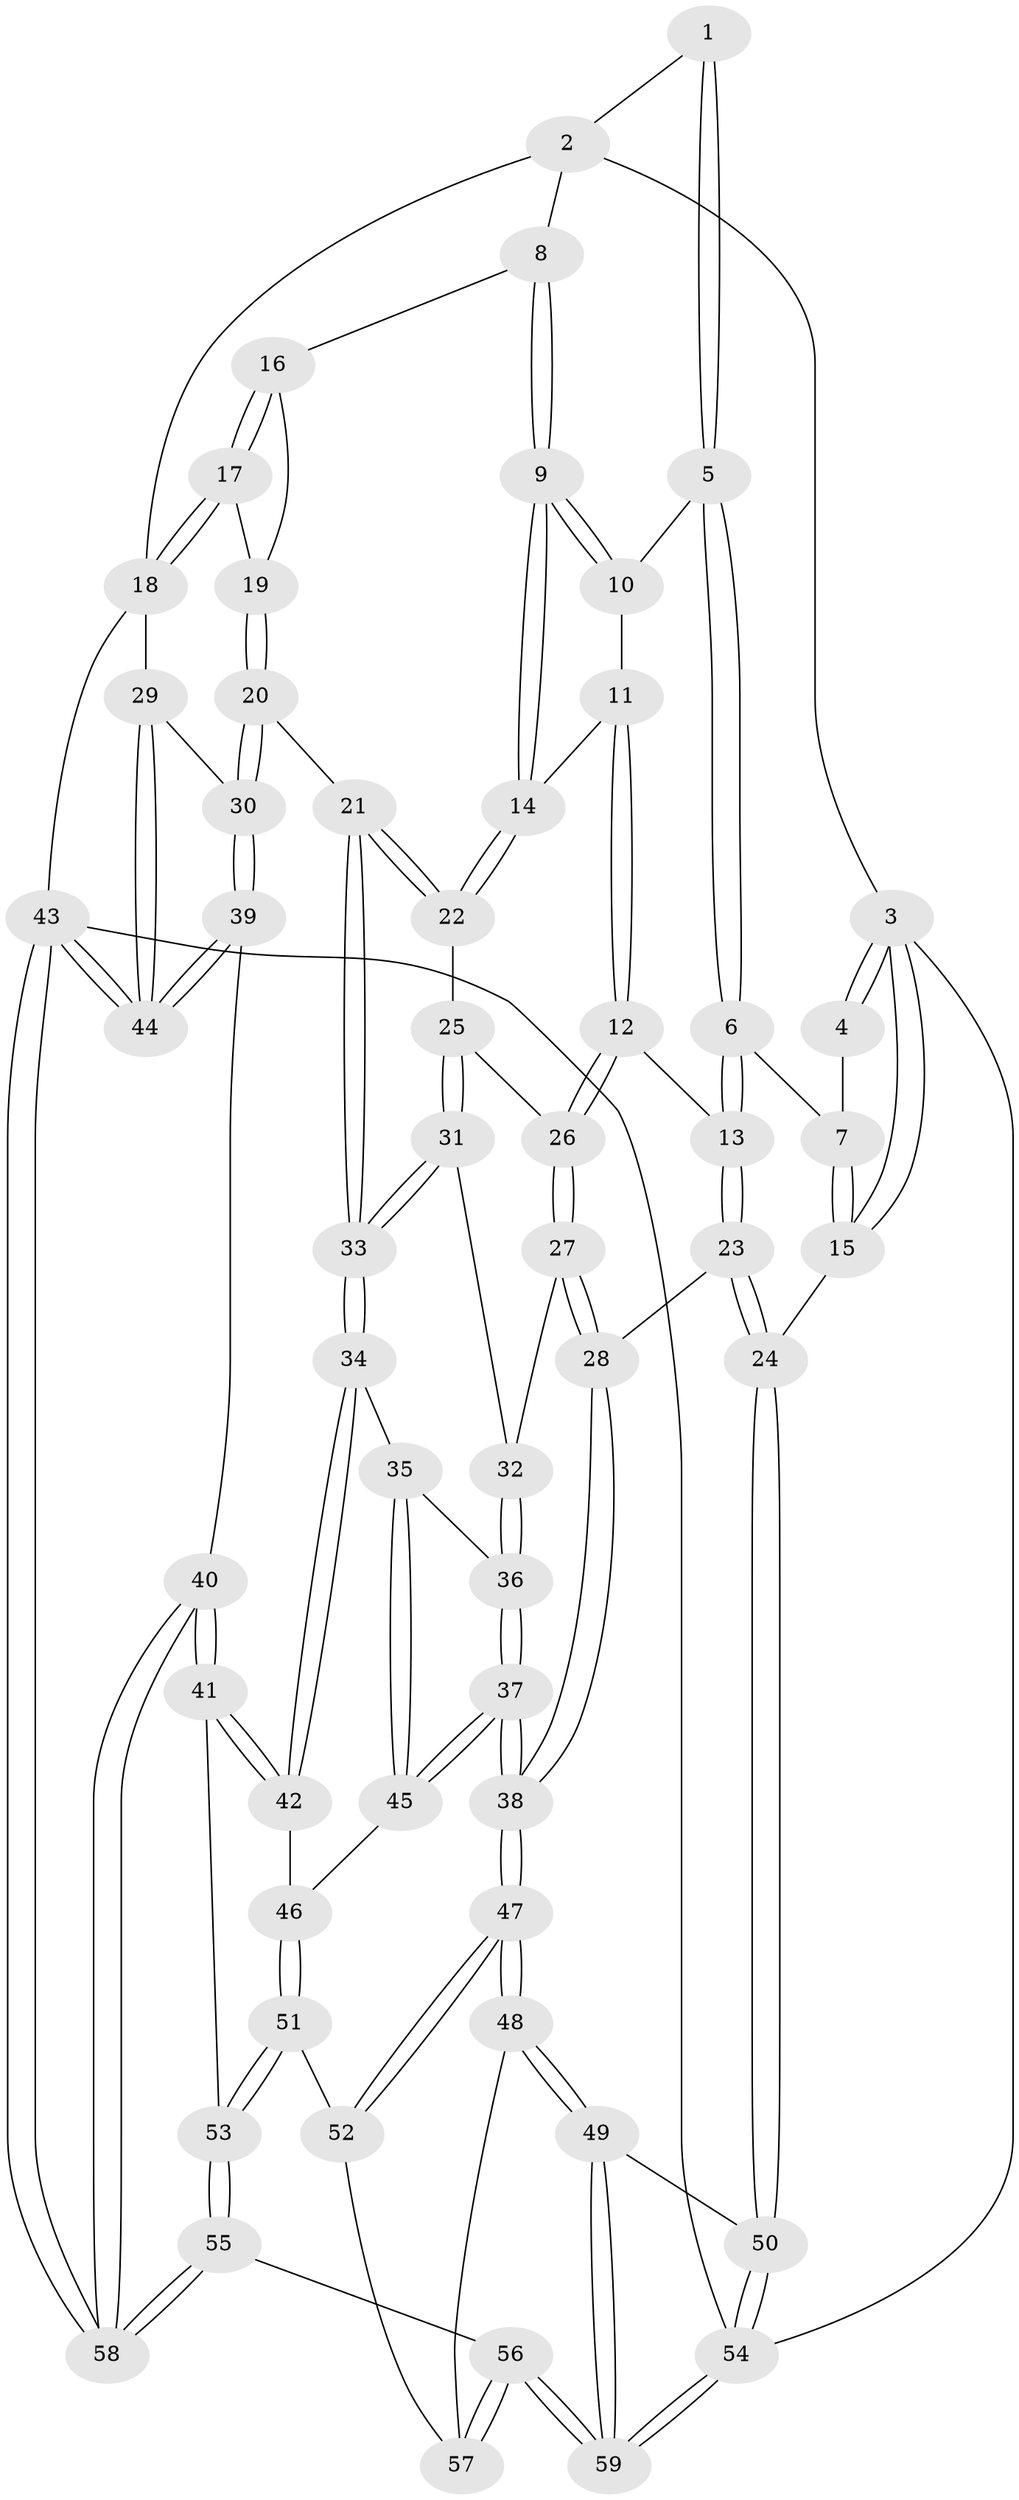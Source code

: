 // Generated by graph-tools (version 1.1) at 2025/03/03/09/25 03:03:16]
// undirected, 59 vertices, 144 edges
graph export_dot {
graph [start="1"]
  node [color=gray90,style=filled];
  1 [pos="+0.2615887393826483+0"];
  2 [pos="+0.6608729204034436+0"];
  3 [pos="+0+0"];
  4 [pos="+0+0"];
  5 [pos="+0.2565703852584427+0.03203399539454208"];
  6 [pos="+0.1864426037488947+0.19383162747142685"];
  7 [pos="+0.10082978244580777+0.16134884987027487"];
  8 [pos="+0.6780821597363456+0.05993652139438764"];
  9 [pos="+0.6645764747877291+0.07689064450940049"];
  10 [pos="+0.3489253563892024+0.08084042106388077"];
  11 [pos="+0.4113885102437232+0.16901600559104626"];
  12 [pos="+0.241612043811559+0.2785273590117036"];
  13 [pos="+0.20402723511018453+0.25379450391888586"];
  14 [pos="+0.599670892225066+0.18408879999990094"];
  15 [pos="+0+0.14502668281052178"];
  16 [pos="+0.7640480209175726+0.1123000668160936"];
  17 [pos="+1+0.19586925992752977"];
  18 [pos="+1+0.1971065400102132"];
  19 [pos="+0.8327254676438884+0.3725410028638866"];
  20 [pos="+0.7818001166987466+0.518103702767029"];
  21 [pos="+0.6829271005265348+0.49620761948584013"];
  22 [pos="+0.5806261821515938+0.25650383873224963"];
  23 [pos="+0+0.5147693526201138"];
  24 [pos="+0+0.5259957652751819"];
  25 [pos="+0.3514644680846053+0.37713668121677524"];
  26 [pos="+0.32178707422872005+0.3676496638811229"];
  27 [pos="+0.1929067961648882+0.5474105452055082"];
  28 [pos="+0.16159410666021892+0.5731120814101562"];
  29 [pos="+1+0.48166893815381057"];
  30 [pos="+0.800672330588538+0.5344288876678867"];
  31 [pos="+0.38114315830657564+0.4301336343422313"];
  32 [pos="+0.3491624342561097+0.5668124414663491"];
  33 [pos="+0.5614263559683199+0.5688519757459685"];
  34 [pos="+0.5451379746487481+0.6010729127752543"];
  35 [pos="+0.5448061162936971+0.6011534556294672"];
  36 [pos="+0.3633310436084387+0.6074513731716807"];
  37 [pos="+0.2933313132570994+0.7192256709355519"];
  38 [pos="+0.26228111058260156+0.7378647650206208"];
  39 [pos="+0.8328975753048383+0.7587176607311149"];
  40 [pos="+0.7263331655197308+0.8829518160329098"];
  41 [pos="+0.5777169295939071+0.739318411284277"];
  42 [pos="+0.5544900698344722+0.7066197922858216"];
  43 [pos="+1+1"];
  44 [pos="+1+0.8304301311352912"];
  45 [pos="+0.37243917750040434+0.7171448838588812"];
  46 [pos="+0.46565201917473004+0.7598528134362897"];
  47 [pos="+0.2596173803700482+0.7489178685787957"];
  48 [pos="+0.23268623741231537+0.810343401356103"];
  49 [pos="+0.21944032703973754+0.8325139722746622"];
  50 [pos="+0+0.7299181523644774"];
  51 [pos="+0.44720304010039513+0.8115098276095123"];
  52 [pos="+0.43675579119477503+0.812857226269585"];
  53 [pos="+0.47931531986754694+0.8624712498242894"];
  54 [pos="+0+1"];
  55 [pos="+0.542992976688764+1"];
  56 [pos="+0.4542430028807961+1"];
  57 [pos="+0.3990402185358311+0.847073444181166"];
  58 [pos="+0.6732300991166029+1"];
  59 [pos="+0.26048631711397635+1"];
  1 -- 2;
  1 -- 5;
  1 -- 5;
  2 -- 3;
  2 -- 8;
  2 -- 18;
  3 -- 4;
  3 -- 4;
  3 -- 15;
  3 -- 15;
  3 -- 54;
  4 -- 7;
  5 -- 6;
  5 -- 6;
  5 -- 10;
  6 -- 7;
  6 -- 13;
  6 -- 13;
  7 -- 15;
  7 -- 15;
  8 -- 9;
  8 -- 9;
  8 -- 16;
  9 -- 10;
  9 -- 10;
  9 -- 14;
  9 -- 14;
  10 -- 11;
  11 -- 12;
  11 -- 12;
  11 -- 14;
  12 -- 13;
  12 -- 26;
  12 -- 26;
  13 -- 23;
  13 -- 23;
  14 -- 22;
  14 -- 22;
  15 -- 24;
  16 -- 17;
  16 -- 17;
  16 -- 19;
  17 -- 18;
  17 -- 18;
  17 -- 19;
  18 -- 29;
  18 -- 43;
  19 -- 20;
  19 -- 20;
  20 -- 21;
  20 -- 30;
  20 -- 30;
  21 -- 22;
  21 -- 22;
  21 -- 33;
  21 -- 33;
  22 -- 25;
  23 -- 24;
  23 -- 24;
  23 -- 28;
  24 -- 50;
  24 -- 50;
  25 -- 26;
  25 -- 31;
  25 -- 31;
  26 -- 27;
  26 -- 27;
  27 -- 28;
  27 -- 28;
  27 -- 32;
  28 -- 38;
  28 -- 38;
  29 -- 30;
  29 -- 44;
  29 -- 44;
  30 -- 39;
  30 -- 39;
  31 -- 32;
  31 -- 33;
  31 -- 33;
  32 -- 36;
  32 -- 36;
  33 -- 34;
  33 -- 34;
  34 -- 35;
  34 -- 42;
  34 -- 42;
  35 -- 36;
  35 -- 45;
  35 -- 45;
  36 -- 37;
  36 -- 37;
  37 -- 38;
  37 -- 38;
  37 -- 45;
  37 -- 45;
  38 -- 47;
  38 -- 47;
  39 -- 40;
  39 -- 44;
  39 -- 44;
  40 -- 41;
  40 -- 41;
  40 -- 58;
  40 -- 58;
  41 -- 42;
  41 -- 42;
  41 -- 53;
  42 -- 46;
  43 -- 44;
  43 -- 44;
  43 -- 58;
  43 -- 58;
  43 -- 54;
  45 -- 46;
  46 -- 51;
  46 -- 51;
  47 -- 48;
  47 -- 48;
  47 -- 52;
  47 -- 52;
  48 -- 49;
  48 -- 49;
  48 -- 57;
  49 -- 50;
  49 -- 59;
  49 -- 59;
  50 -- 54;
  50 -- 54;
  51 -- 52;
  51 -- 53;
  51 -- 53;
  52 -- 57;
  53 -- 55;
  53 -- 55;
  54 -- 59;
  54 -- 59;
  55 -- 56;
  55 -- 58;
  55 -- 58;
  56 -- 57;
  56 -- 57;
  56 -- 59;
  56 -- 59;
}
